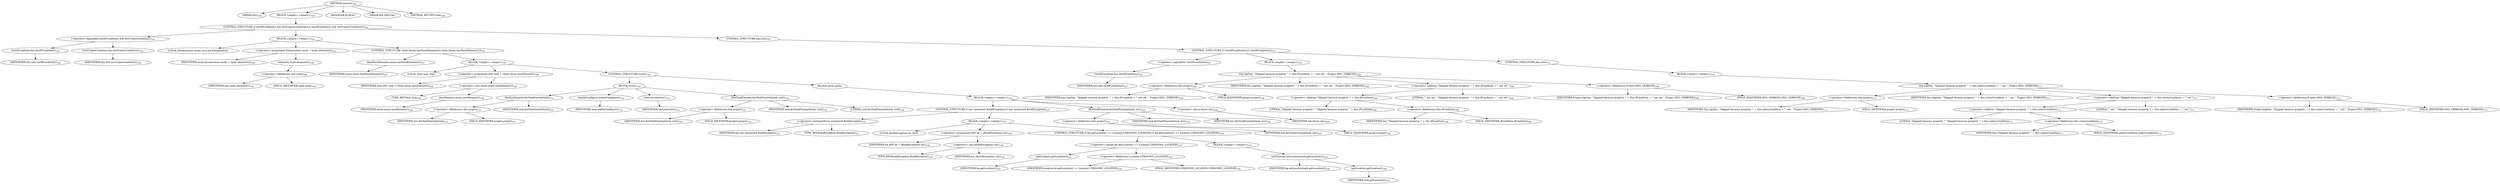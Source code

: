 digraph "execute" {  
"253" [label = <(METHOD,execute)<SUB>144</SUB>> ]
"18" [label = <(PARAM,this)<SUB>144</SUB>> ]
"254" [label = <(BLOCK,&lt;empty&gt;,&lt;empty&gt;)<SUB>144</SUB>> ]
"255" [label = <(CONTROL_STRUCTURE,if (testIfCondition() &amp;&amp; testUnlessCondition()),if (testIfCondition() &amp;&amp; testUnlessCondition()))<SUB>145</SUB>> ]
"256" [label = <(&lt;operator&gt;.logicalAnd,testIfCondition() &amp;&amp; testUnlessCondition())<SUB>145</SUB>> ]
"257" [label = <(testIfCondition,this.testIfCondition())<SUB>145</SUB>> ]
"17" [label = <(IDENTIFIER,this,this.testIfCondition())<SUB>145</SUB>> ]
"258" [label = <(testUnlessCondition,this.testUnlessCondition())<SUB>145</SUB>> ]
"19" [label = <(IDENTIFIER,this,this.testUnlessCondition())<SUB>145</SUB>> ]
"259" [label = <(BLOCK,&lt;empty&gt;,&lt;empty&gt;)<SUB>145</SUB>> ]
"260" [label = <(LOCAL,Enumeration enum: java.util.Enumeration)> ]
"261" [label = <(&lt;operator&gt;.assignment,Enumeration enum = tasks.elements())<SUB>146</SUB>> ]
"262" [label = <(IDENTIFIER,enum,Enumeration enum = tasks.elements())<SUB>146</SUB>> ]
"263" [label = <(elements,tasks.elements())<SUB>146</SUB>> ]
"264" [label = <(&lt;operator&gt;.fieldAccess,this.tasks)<SUB>146</SUB>> ]
"265" [label = <(IDENTIFIER,this,tasks.elements())<SUB>146</SUB>> ]
"266" [label = <(FIELD_IDENTIFIER,tasks,tasks)<SUB>146</SUB>> ]
"267" [label = <(CONTROL_STRUCTURE,while (enum.hasMoreElements()),while (enum.hasMoreElements()))<SUB>147</SUB>> ]
"268" [label = <(hasMoreElements,enum.hasMoreElements())<SUB>147</SUB>> ]
"269" [label = <(IDENTIFIER,enum,enum.hasMoreElements())<SUB>147</SUB>> ]
"270" [label = <(BLOCK,&lt;empty&gt;,&lt;empty&gt;)<SUB>147</SUB>> ]
"271" [label = <(LOCAL,Task task: ANY)> ]
"272" [label = <(&lt;operator&gt;.assignment,ANY task = (Task) enum.nextElement())<SUB>148</SUB>> ]
"273" [label = <(IDENTIFIER,task,ANY task = (Task) enum.nextElement())<SUB>148</SUB>> ]
"274" [label = <(&lt;operator&gt;.cast,(Task) enum.nextElement())<SUB>148</SUB>> ]
"275" [label = <(TYPE_REF,Task,Task)<SUB>148</SUB>> ]
"276" [label = <(nextElement,enum.nextElement())<SUB>148</SUB>> ]
"277" [label = <(IDENTIFIER,enum,enum.nextElement())<SUB>148</SUB>> ]
"278" [label = <(CONTROL_STRUCTURE,try,try)<SUB>150</SUB>> ]
"279" [label = <(BLOCK,try,try)<SUB>150</SUB>> ]
"280" [label = <(fireTaskStarted,fireTaskStarted(task))<SUB>151</SUB>> ]
"281" [label = <(&lt;operator&gt;.fieldAccess,this.project)<SUB>151</SUB>> ]
"282" [label = <(IDENTIFIER,this,fireTaskStarted(task))<SUB>151</SUB>> ]
"283" [label = <(FIELD_IDENTIFIER,project,project)<SUB>151</SUB>> ]
"284" [label = <(IDENTIFIER,task,fireTaskStarted(task))<SUB>151</SUB>> ]
"285" [label = <(maybeConfigure,maybeConfigure())<SUB>152</SUB>> ]
"286" [label = <(IDENTIFIER,task,maybeConfigure())<SUB>152</SUB>> ]
"287" [label = <(execute,execute())<SUB>153</SUB>> ]
"288" [label = <(IDENTIFIER,task,execute())<SUB>153</SUB>> ]
"289" [label = <(fireTaskFinished,fireTaskFinished(task, null))<SUB>154</SUB>> ]
"290" [label = <(&lt;operator&gt;.fieldAccess,this.project)<SUB>154</SUB>> ]
"291" [label = <(IDENTIFIER,this,fireTaskFinished(task, null))<SUB>154</SUB>> ]
"292" [label = <(FIELD_IDENTIFIER,project,project)<SUB>154</SUB>> ]
"293" [label = <(IDENTIFIER,task,fireTaskFinished(task, null))<SUB>154</SUB>> ]
"294" [label = <(LITERAL,null,fireTaskFinished(task, null))<SUB>154</SUB>> ]
"295" [label = <(BLOCK,catch,catch)> ]
"296" [label = <(BLOCK,&lt;empty&gt;,&lt;empty&gt;)<SUB>156</SUB>> ]
"297" [label = <(CONTROL_STRUCTURE,if (exc instanceof BuildException),if (exc instanceof BuildException))<SUB>157</SUB>> ]
"298" [label = <(&lt;operator&gt;.instanceOf,exc instanceof BuildException)<SUB>157</SUB>> ]
"299" [label = <(IDENTIFIER,exc,exc instanceof BuildException)<SUB>157</SUB>> ]
"300" [label = <(TYPE_REF,BuildException,BuildException)<SUB>157</SUB>> ]
"301" [label = <(BLOCK,&lt;empty&gt;,&lt;empty&gt;)<SUB>157</SUB>> ]
"302" [label = <(LOCAL,BuildException be: ANY)> ]
"303" [label = <(&lt;operator&gt;.assignment,ANY be = (BuildException) exc)<SUB>158</SUB>> ]
"304" [label = <(IDENTIFIER,be,ANY be = (BuildException) exc)<SUB>158</SUB>> ]
"305" [label = <(&lt;operator&gt;.cast,(BuildException) exc)<SUB>158</SUB>> ]
"306" [label = <(TYPE_REF,BuildException,BuildException)<SUB>158</SUB>> ]
"307" [label = <(IDENTIFIER,exc,(BuildException) exc)<SUB>158</SUB>> ]
"308" [label = <(CONTROL_STRUCTURE,if (be.getLocation() == Location.UNKNOWN_LOCATION),if (be.getLocation() == Location.UNKNOWN_LOCATION))<SUB>159</SUB>> ]
"309" [label = <(&lt;operator&gt;.equals,be.getLocation() == Location.UNKNOWN_LOCATION)<SUB>159</SUB>> ]
"310" [label = <(getLocation,getLocation())<SUB>159</SUB>> ]
"311" [label = <(IDENTIFIER,be,getLocation())<SUB>159</SUB>> ]
"312" [label = <(&lt;operator&gt;.fieldAccess,Location.UNKNOWN_LOCATION)<SUB>159</SUB>> ]
"313" [label = <(IDENTIFIER,Location,be.getLocation() == Location.UNKNOWN_LOCATION)<SUB>159</SUB>> ]
"314" [label = <(FIELD_IDENTIFIER,UNKNOWN_LOCATION,UNKNOWN_LOCATION)<SUB>159</SUB>> ]
"315" [label = <(BLOCK,&lt;empty&gt;,&lt;empty&gt;)<SUB>159</SUB>> ]
"316" [label = <(setLocation,setLocation(task.getLocation()))<SUB>160</SUB>> ]
"317" [label = <(IDENTIFIER,be,setLocation(task.getLocation()))<SUB>160</SUB>> ]
"318" [label = <(getLocation,getLocation())<SUB>160</SUB>> ]
"319" [label = <(IDENTIFIER,task,getLocation())<SUB>160</SUB>> ]
"320" [label = <(fireTaskFinished,fireTaskFinished(task, exc))<SUB>163</SUB>> ]
"321" [label = <(&lt;operator&gt;.fieldAccess,this.project)<SUB>163</SUB>> ]
"322" [label = <(IDENTIFIER,this,fireTaskFinished(task, exc))<SUB>163</SUB>> ]
"323" [label = <(FIELD_IDENTIFIER,project,project)<SUB>163</SUB>> ]
"324" [label = <(IDENTIFIER,task,fireTaskFinished(task, exc))<SUB>163</SUB>> ]
"325" [label = <(IDENTIFIER,exc,fireTaskFinished(task, exc))<SUB>163</SUB>> ]
"326" [label = <(&lt;operator&gt;.throw,throw exc;)<SUB>164</SUB>> ]
"327" [label = <(IDENTIFIER,exc,throw exc;)<SUB>164</SUB>> ]
"328" [label = <(CONTROL_STRUCTURE,else,else)<SUB>167</SUB>> ]
"329" [label = <(CONTROL_STRUCTURE,if (!testIfCondition()),if (!testIfCondition()))<SUB>167</SUB>> ]
"330" [label = <(&lt;operator&gt;.logicalNot,!testIfCondition())<SUB>167</SUB>> ]
"331" [label = <(testIfCondition,this.testIfCondition())<SUB>167</SUB>> ]
"20" [label = <(IDENTIFIER,this,this.testIfCondition())<SUB>167</SUB>> ]
"332" [label = <(BLOCK,&lt;empty&gt;,&lt;empty&gt;)<SUB>167</SUB>> ]
"333" [label = <(log,log(this, &quot;Skipped because property '&quot; + this.ifCondition + &quot;' not set.&quot;, Project.MSG_VERBOSE))<SUB>168</SUB>> ]
"334" [label = <(&lt;operator&gt;.fieldAccess,this.project)<SUB>168</SUB>> ]
"335" [label = <(IDENTIFIER,this,log(this, &quot;Skipped because property '&quot; + this.ifCondition + &quot;' not set.&quot;, Project.MSG_VERBOSE))<SUB>168</SUB>> ]
"336" [label = <(FIELD_IDENTIFIER,project,project)<SUB>168</SUB>> ]
"21" [label = <(IDENTIFIER,this,log(this, &quot;Skipped because property '&quot; + this.ifCondition + &quot;' not set.&quot;, Project.MSG_VERBOSE))<SUB>168</SUB>> ]
"337" [label = <(&lt;operator&gt;.addition,&quot;Skipped because property '&quot; + this.ifCondition + &quot;' not set.&quot;)<SUB>168</SUB>> ]
"338" [label = <(&lt;operator&gt;.addition,&quot;Skipped because property '&quot; + this.ifCondition)<SUB>168</SUB>> ]
"339" [label = <(LITERAL,&quot;Skipped because property '&quot;,&quot;Skipped because property '&quot; + this.ifCondition)<SUB>168</SUB>> ]
"340" [label = <(&lt;operator&gt;.fieldAccess,this.ifCondition)<SUB>168</SUB>> ]
"22" [label = <(IDENTIFIER,this,&quot;Skipped because property '&quot; + this.ifCondition)<SUB>168</SUB>> ]
"341" [label = <(FIELD_IDENTIFIER,ifCondition,ifCondition)<SUB>168</SUB>> ]
"342" [label = <(LITERAL,&quot;' not set.&quot;,&quot;Skipped because property '&quot; + this.ifCondition + &quot;' not set.&quot;)<SUB>168</SUB>> ]
"343" [label = <(&lt;operator&gt;.fieldAccess,Project.MSG_VERBOSE)<SUB>169</SUB>> ]
"344" [label = <(IDENTIFIER,Project,log(this, &quot;Skipped because property '&quot; + this.ifCondition + &quot;' not set.&quot;, Project.MSG_VERBOSE))<SUB>169</SUB>> ]
"345" [label = <(FIELD_IDENTIFIER,MSG_VERBOSE,MSG_VERBOSE)<SUB>169</SUB>> ]
"346" [label = <(CONTROL_STRUCTURE,else,else)<SUB>170</SUB>> ]
"347" [label = <(BLOCK,&lt;empty&gt;,&lt;empty&gt;)<SUB>170</SUB>> ]
"348" [label = <(log,log(this, &quot;Skipped because property '&quot; + this.unlessCondition + &quot;' set.&quot;, Project.MSG_VERBOSE))<SUB>171</SUB>> ]
"349" [label = <(&lt;operator&gt;.fieldAccess,this.project)<SUB>171</SUB>> ]
"350" [label = <(IDENTIFIER,this,log(this, &quot;Skipped because property '&quot; + this.unlessCondition + &quot;' set.&quot;, Project.MSG_VERBOSE))<SUB>171</SUB>> ]
"351" [label = <(FIELD_IDENTIFIER,project,project)<SUB>171</SUB>> ]
"23" [label = <(IDENTIFIER,this,log(this, &quot;Skipped because property '&quot; + this.unlessCondition + &quot;' set.&quot;, Project.MSG_VERBOSE))<SUB>171</SUB>> ]
"352" [label = <(&lt;operator&gt;.addition,&quot;Skipped because property '&quot; + this.unlessCondition + &quot;' set.&quot;)<SUB>171</SUB>> ]
"353" [label = <(&lt;operator&gt;.addition,&quot;Skipped because property '&quot; + this.unlessCondition)<SUB>171</SUB>> ]
"354" [label = <(LITERAL,&quot;Skipped because property '&quot;,&quot;Skipped because property '&quot; + this.unlessCondition)<SUB>171</SUB>> ]
"355" [label = <(&lt;operator&gt;.fieldAccess,this.unlessCondition)<SUB>171</SUB>> ]
"24" [label = <(IDENTIFIER,this,&quot;Skipped because property '&quot; + this.unlessCondition)<SUB>171</SUB>> ]
"356" [label = <(FIELD_IDENTIFIER,unlessCondition,unlessCondition)<SUB>171</SUB>> ]
"357" [label = <(LITERAL,&quot;' set.&quot;,&quot;Skipped because property '&quot; + this.unlessCondition + &quot;' set.&quot;)<SUB>171</SUB>> ]
"358" [label = <(&lt;operator&gt;.fieldAccess,Project.MSG_VERBOSE)<SUB>172</SUB>> ]
"359" [label = <(IDENTIFIER,Project,log(this, &quot;Skipped because property '&quot; + this.unlessCondition + &quot;' set.&quot;, Project.MSG_VERBOSE))<SUB>172</SUB>> ]
"360" [label = <(FIELD_IDENTIFIER,MSG_VERBOSE,MSG_VERBOSE)<SUB>172</SUB>> ]
"361" [label = <(MODIFIER,PUBLIC)> ]
"362" [label = <(MODIFIER,VIRTUAL)> ]
"363" [label = <(METHOD_RETURN,void)<SUB>144</SUB>> ]
  "253" -> "18" 
  "253" -> "254" 
  "253" -> "361" 
  "253" -> "362" 
  "253" -> "363" 
  "254" -> "255" 
  "255" -> "256" 
  "255" -> "259" 
  "255" -> "328" 
  "256" -> "257" 
  "256" -> "258" 
  "257" -> "17" 
  "258" -> "19" 
  "259" -> "260" 
  "259" -> "261" 
  "259" -> "267" 
  "261" -> "262" 
  "261" -> "263" 
  "263" -> "264" 
  "264" -> "265" 
  "264" -> "266" 
  "267" -> "268" 
  "267" -> "270" 
  "268" -> "269" 
  "270" -> "271" 
  "270" -> "272" 
  "270" -> "278" 
  "272" -> "273" 
  "272" -> "274" 
  "274" -> "275" 
  "274" -> "276" 
  "276" -> "277" 
  "278" -> "279" 
  "278" -> "295" 
  "279" -> "280" 
  "279" -> "285" 
  "279" -> "287" 
  "279" -> "289" 
  "280" -> "281" 
  "280" -> "284" 
  "281" -> "282" 
  "281" -> "283" 
  "285" -> "286" 
  "287" -> "288" 
  "289" -> "290" 
  "289" -> "293" 
  "289" -> "294" 
  "290" -> "291" 
  "290" -> "292" 
  "295" -> "296" 
  "296" -> "297" 
  "296" -> "320" 
  "296" -> "326" 
  "297" -> "298" 
  "297" -> "301" 
  "298" -> "299" 
  "298" -> "300" 
  "301" -> "302" 
  "301" -> "303" 
  "301" -> "308" 
  "303" -> "304" 
  "303" -> "305" 
  "305" -> "306" 
  "305" -> "307" 
  "308" -> "309" 
  "308" -> "315" 
  "309" -> "310" 
  "309" -> "312" 
  "310" -> "311" 
  "312" -> "313" 
  "312" -> "314" 
  "315" -> "316" 
  "316" -> "317" 
  "316" -> "318" 
  "318" -> "319" 
  "320" -> "321" 
  "320" -> "324" 
  "320" -> "325" 
  "321" -> "322" 
  "321" -> "323" 
  "326" -> "327" 
  "328" -> "329" 
  "329" -> "330" 
  "329" -> "332" 
  "329" -> "346" 
  "330" -> "331" 
  "331" -> "20" 
  "332" -> "333" 
  "333" -> "334" 
  "333" -> "21" 
  "333" -> "337" 
  "333" -> "343" 
  "334" -> "335" 
  "334" -> "336" 
  "337" -> "338" 
  "337" -> "342" 
  "338" -> "339" 
  "338" -> "340" 
  "340" -> "22" 
  "340" -> "341" 
  "343" -> "344" 
  "343" -> "345" 
  "346" -> "347" 
  "347" -> "348" 
  "348" -> "349" 
  "348" -> "23" 
  "348" -> "352" 
  "348" -> "358" 
  "349" -> "350" 
  "349" -> "351" 
  "352" -> "353" 
  "352" -> "357" 
  "353" -> "354" 
  "353" -> "355" 
  "355" -> "24" 
  "355" -> "356" 
  "358" -> "359" 
  "358" -> "360" 
}
